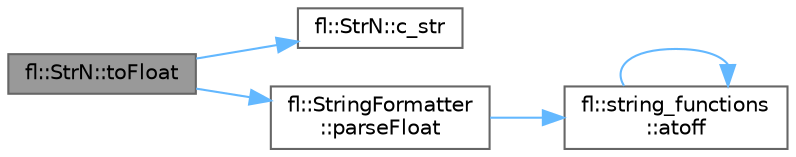 digraph "fl::StrN::toFloat"
{
 // INTERACTIVE_SVG=YES
 // LATEX_PDF_SIZE
  bgcolor="transparent";
  edge [fontname=Helvetica,fontsize=10,labelfontname=Helvetica,labelfontsize=10];
  node [fontname=Helvetica,fontsize=10,shape=box,height=0.2,width=0.4];
  rankdir="LR";
  Node1 [id="Node000001",label="fl::StrN::toFloat",height=0.2,width=0.4,color="gray40", fillcolor="grey60", style="filled", fontcolor="black",tooltip=" "];
  Node1 -> Node2 [id="edge1_Node000001_Node000002",color="steelblue1",style="solid",tooltip=" "];
  Node2 [id="Node000002",label="fl::StrN::c_str",height=0.2,width=0.4,color="grey40", fillcolor="white", style="filled",URL="$dc/d96/classfl_1_1_str_n_a67296b774f8201293edbbabbd1b642cb.html#a67296b774f8201293edbbabbd1b642cb",tooltip=" "];
  Node1 -> Node3 [id="edge2_Node000001_Node000003",color="steelblue1",style="solid",tooltip=" "];
  Node3 [id="Node000003",label="fl::StringFormatter\l::parseFloat",height=0.2,width=0.4,color="grey40", fillcolor="white", style="filled",URL="$d4/d8d/classfl_1_1_string_formatter_a40a6a0a8fbfb5359571b187bc04253d3.html#a40a6a0a8fbfb5359571b187bc04253d3",tooltip=" "];
  Node3 -> Node4 [id="edge3_Node000003_Node000004",color="steelblue1",style="solid",tooltip=" "];
  Node4 [id="Node000004",label="fl::string_functions\l::atoff",height=0.2,width=0.4,color="grey40", fillcolor="white", style="filled",URL="$d7/d59/namespacefl_1_1string__functions_a19b26d81ef5aaeb6d4cc279c820a2597.html#a19b26d81ef5aaeb6d4cc279c820a2597",tooltip=" "];
  Node4 -> Node4 [id="edge4_Node000004_Node000004",color="steelblue1",style="solid",tooltip=" "];
}
